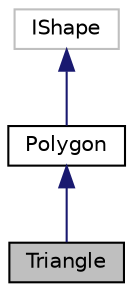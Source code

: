digraph "Triangle"
{
 // LATEX_PDF_SIZE
  edge [fontname="Helvetica",fontsize="10",labelfontname="Helvetica",labelfontsize="10"];
  node [fontname="Helvetica",fontsize="10",shape=record];
  Node1 [label="Triangle",height=0.2,width=0.4,color="black", fillcolor="grey75", style="filled", fontcolor="black",tooltip=" "];
  Node2 -> Node1 [dir="back",color="midnightblue",fontsize="10",style="solid"];
  Node2 [label="Polygon",height=0.2,width=0.4,color="black", fillcolor="white", style="filled",URL="$classPolygon.html",tooltip=" "];
  Node3 -> Node2 [dir="back",color="midnightblue",fontsize="10",style="solid"];
  Node3 [label="IShape",height=0.2,width=0.4,color="grey75", fillcolor="white", style="filled",tooltip=" "];
}
